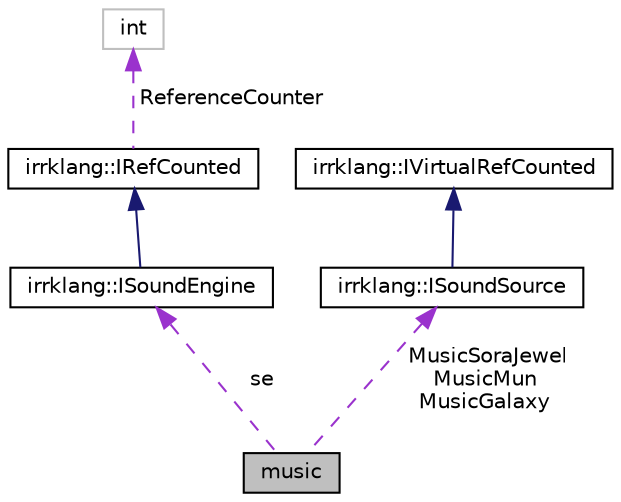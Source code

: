 digraph "music"
{
  bgcolor="transparent";
  edge [fontname="Helvetica",fontsize="10",labelfontname="Helvetica",labelfontsize="10"];
  node [fontname="Helvetica",fontsize="10",shape=record];
  Node1 [label="music",height=0.2,width=0.4,color="black", fillcolor="grey75", style="filled", fontcolor="black"];
  Node2 -> Node1 [dir="back",color="darkorchid3",fontsize="10",style="dashed",label=" se" ,fontname="Helvetica"];
  Node2 [label="irrklang::ISoundEngine",height=0.2,width=0.4,color="black",URL="$classirrklang_1_1ISoundEngine.html",tooltip="Interface to the sound engine, for playing 3d and 2d sound and music. "];
  Node3 -> Node2 [dir="back",color="midnightblue",fontsize="10",style="solid",fontname="Helvetica"];
  Node3 [label="irrklang::IRefCounted",height=0.2,width=0.4,color="black",URL="$classirrklang_1_1IRefCounted.html",tooltip="Base class of most objects of the irrKlang. "];
  Node4 -> Node3 [dir="back",color="darkorchid3",fontsize="10",style="dashed",label=" ReferenceCounter" ,fontname="Helvetica"];
  Node4 [label="int",height=0.2,width=0.4,color="grey75"];
  Node5 -> Node1 [dir="back",color="darkorchid3",fontsize="10",style="dashed",label=" MusicSoraJewel\nMusicMun\nMusicGalaxy" ,fontname="Helvetica"];
  Node5 [label="irrklang::ISoundSource",height=0.2,width=0.4,color="black",URL="$classirrklang_1_1ISoundSource.html",tooltip="A sound source describes an input file (.ogg, .mp3, .wav or similar) and its default settings..."];
  Node6 -> Node5 [dir="back",color="midnightblue",fontsize="10",style="solid",fontname="Helvetica"];
  Node6 [label="irrklang::IVirtualRefCounted",height=0.2,width=0.4,color="black",URL="$classirrklang_1_1IVirtualRefCounted.html",tooltip="Reference counting base class for objects in the Irrlicht Engine similar to IRefCounted. "];
}
